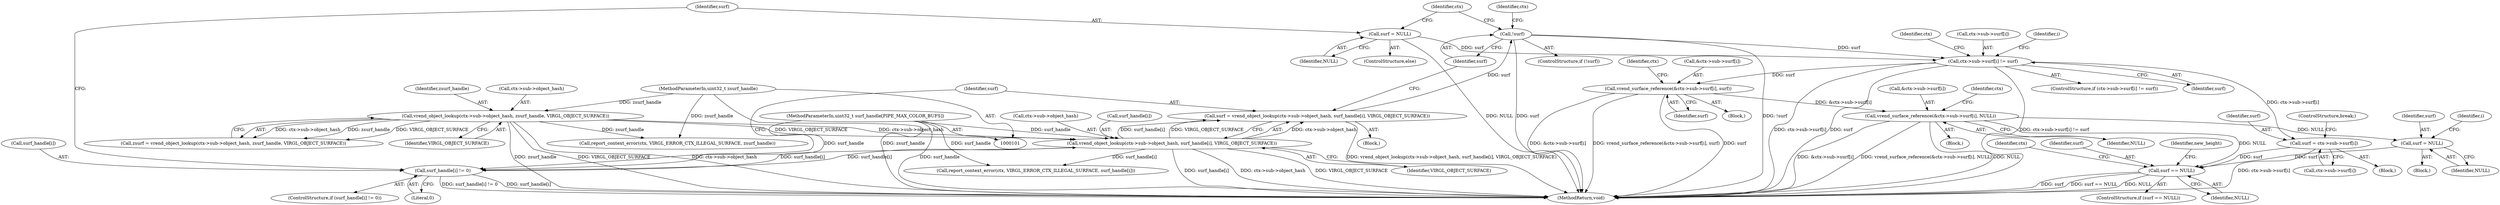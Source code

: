 digraph "0_virglrenderer_48f67f60967f963b698ec8df57ec6912a43d6282_0@pointer" {
"1000239" [label="(Call,ctx->sub->surf[i] != surf)"];
"1000224" [label="(Call,!surf)"];
"1000211" [label="(Call,surf = vrend_object_lookup(ctx->sub->object_hash, surf_handle[i], VIRGL_OBJECT_SURFACE))"];
"1000213" [label="(Call,vrend_object_lookup(ctx->sub->object_hash, surf_handle[i], VIRGL_OBJECT_SURFACE))"];
"1000133" [label="(Call,vrend_object_lookup(ctx->sub->object_hash, zsurf_handle, VIRGL_OBJECT_SURFACE))"];
"1000105" [label="(MethodParameterIn,uint32_t zsurf_handle)"];
"1000205" [label="(Call,surf_handle[i] != 0)"];
"1000104" [label="(MethodParameterIn,uint32_t surf_handle[PIPE_MAX_COLOR_BUFS])"];
"1000235" [label="(Call,surf = NULL)"];
"1000249" [label="(Call,vrend_surface_reference(&ctx->sub->surf[i], surf))"];
"1000285" [label="(Call,vrend_surface_reference(&ctx->sub->surf[i], NULL))"];
"1000367" [label="(Call,surf = NULL)"];
"1000404" [label="(Call,surf == NULL)"];
"1000393" [label="(Call,surf = ctx->sub->surf[i])"];
"1000210" [label="(Block,)"];
"1000285" [label="(Call,vrend_surface_reference(&ctx->sub->surf[i], NULL))"];
"1000224" [label="(Call,!surf)"];
"1000284" [label="(Block,)"];
"1000402" [label="(ControlStructure,break;)"];
"1000105" [label="(MethodParameterIn,uint32_t zsurf_handle)"];
"1000249" [label="(Call,vrend_surface_reference(&ctx->sub->surf[i], surf))"];
"1000131" [label="(Call,zsurf = vrend_object_lookup(ctx->sub->object_hash, zsurf_handle, VIRGL_OBJECT_SURFACE))"];
"1000237" [label="(Identifier,NULL)"];
"1000228" [label="(Identifier,ctx)"];
"1000222" [label="(Identifier,VIRGL_OBJECT_SURFACE)"];
"1000225" [label="(Identifier,surf)"];
"1000223" [label="(ControlStructure,if (!surf))"];
"1000213" [label="(Call,vrend_object_lookup(ctx->sub->object_hash, surf_handle[i], VIRGL_OBJECT_SURFACE))"];
"1000409" [label="(Identifier,ctx)"];
"1000406" [label="(Identifier,NULL)"];
"1000227" [label="(Call,report_context_error(ctx, VIRGL_ERROR_CTX_ILLEGAL_SURFACE, surf_handle[i]))"];
"1000392" [label="(Block,)"];
"1000394" [label="(Identifier,surf)"];
"1000206" [label="(Call,surf_handle[i])"];
"1000393" [label="(Call,surf = ctx->sub->surf[i])"];
"1000296" [label="(Identifier,ctx)"];
"1000403" [label="(ControlStructure,if (surf == NULL))"];
"1000204" [label="(ControlStructure,if (surf_handle[i] != 0))"];
"1000258" [label="(Identifier,surf)"];
"1000134" [label="(Call,ctx->sub->object_hash)"];
"1000140" [label="(Identifier,VIRGL_OBJECT_SURFACE)"];
"1000286" [label="(Call,&ctx->sub->surf[i])"];
"1000205" [label="(Call,surf_handle[i] != 0)"];
"1000372" [label="(Identifier,i)"];
"1000202" [label="(Identifier,i)"];
"1000214" [label="(Call,ctx->sub->object_hash)"];
"1000219" [label="(Call,surf_handle[i])"];
"1000248" [label="(Block,)"];
"1000133" [label="(Call,vrend_object_lookup(ctx->sub->object_hash, zsurf_handle, VIRGL_OBJECT_SURFACE))"];
"1000235" [label="(Call,surf = NULL)"];
"1000260" [label="(Identifier,ctx)"];
"1000405" [label="(Identifier,surf)"];
"1000209" [label="(Literal,0)"];
"1000243" [label="(Identifier,ctx)"];
"1000366" [label="(Block,)"];
"1000414" [label="(Identifier,new_height)"];
"1000145" [label="(Call,report_context_error(ctx, VIRGL_ERROR_CTX_ILLEGAL_SURFACE, zsurf_handle))"];
"1000395" [label="(Call,ctx->sub->surf[i])"];
"1000254" [label="(Identifier,ctx)"];
"1000211" [label="(Call,surf = vrend_object_lookup(ctx->sub->object_hash, surf_handle[i], VIRGL_OBJECT_SURFACE))"];
"1000367" [label="(Call,surf = NULL)"];
"1000238" [label="(ControlStructure,if (ctx->sub->surf[i] != surf))"];
"1000240" [label="(Call,ctx->sub->surf[i])"];
"1000247" [label="(Identifier,surf)"];
"1000212" [label="(Identifier,surf)"];
"1000234" [label="(ControlStructure,else)"];
"1000104" [label="(MethodParameterIn,uint32_t surf_handle[PIPE_MAX_COLOR_BUFS])"];
"1000236" [label="(Identifier,surf)"];
"1000369" [label="(Identifier,NULL)"];
"1000530" [label="(MethodReturn,void)"];
"1000139" [label="(Identifier,zsurf_handle)"];
"1000294" [label="(Identifier,NULL)"];
"1000368" [label="(Identifier,surf)"];
"1000239" [label="(Call,ctx->sub->surf[i] != surf)"];
"1000250" [label="(Call,&ctx->sub->surf[i])"];
"1000404" [label="(Call,surf == NULL)"];
"1000239" -> "1000238"  [label="AST: "];
"1000239" -> "1000247"  [label="CFG: "];
"1000240" -> "1000239"  [label="AST: "];
"1000247" -> "1000239"  [label="AST: "];
"1000254" -> "1000239"  [label="CFG: "];
"1000202" -> "1000239"  [label="CFG: "];
"1000239" -> "1000530"  [label="DDG: ctx->sub->surf[i] != surf"];
"1000239" -> "1000530"  [label="DDG: ctx->sub->surf[i]"];
"1000239" -> "1000530"  [label="DDG: surf"];
"1000224" -> "1000239"  [label="DDG: surf"];
"1000235" -> "1000239"  [label="DDG: surf"];
"1000239" -> "1000249"  [label="DDG: surf"];
"1000239" -> "1000393"  [label="DDG: ctx->sub->surf[i]"];
"1000224" -> "1000223"  [label="AST: "];
"1000224" -> "1000225"  [label="CFG: "];
"1000225" -> "1000224"  [label="AST: "];
"1000228" -> "1000224"  [label="CFG: "];
"1000243" -> "1000224"  [label="CFG: "];
"1000224" -> "1000530"  [label="DDG: surf"];
"1000224" -> "1000530"  [label="DDG: !surf"];
"1000211" -> "1000224"  [label="DDG: surf"];
"1000211" -> "1000210"  [label="AST: "];
"1000211" -> "1000213"  [label="CFG: "];
"1000212" -> "1000211"  [label="AST: "];
"1000213" -> "1000211"  [label="AST: "];
"1000225" -> "1000211"  [label="CFG: "];
"1000211" -> "1000530"  [label="DDG: vrend_object_lookup(ctx->sub->object_hash, surf_handle[i], VIRGL_OBJECT_SURFACE)"];
"1000213" -> "1000211"  [label="DDG: ctx->sub->object_hash"];
"1000213" -> "1000211"  [label="DDG: surf_handle[i]"];
"1000213" -> "1000211"  [label="DDG: VIRGL_OBJECT_SURFACE"];
"1000213" -> "1000222"  [label="CFG: "];
"1000214" -> "1000213"  [label="AST: "];
"1000219" -> "1000213"  [label="AST: "];
"1000222" -> "1000213"  [label="AST: "];
"1000213" -> "1000530"  [label="DDG: surf_handle[i]"];
"1000213" -> "1000530"  [label="DDG: ctx->sub->object_hash"];
"1000213" -> "1000530"  [label="DDG: VIRGL_OBJECT_SURFACE"];
"1000213" -> "1000205"  [label="DDG: surf_handle[i]"];
"1000133" -> "1000213"  [label="DDG: ctx->sub->object_hash"];
"1000133" -> "1000213"  [label="DDG: VIRGL_OBJECT_SURFACE"];
"1000205" -> "1000213"  [label="DDG: surf_handle[i]"];
"1000104" -> "1000213"  [label="DDG: surf_handle"];
"1000213" -> "1000227"  [label="DDG: surf_handle[i]"];
"1000133" -> "1000131"  [label="AST: "];
"1000133" -> "1000140"  [label="CFG: "];
"1000134" -> "1000133"  [label="AST: "];
"1000139" -> "1000133"  [label="AST: "];
"1000140" -> "1000133"  [label="AST: "];
"1000131" -> "1000133"  [label="CFG: "];
"1000133" -> "1000530"  [label="DDG: zsurf_handle"];
"1000133" -> "1000530"  [label="DDG: VIRGL_OBJECT_SURFACE"];
"1000133" -> "1000530"  [label="DDG: ctx->sub->object_hash"];
"1000133" -> "1000131"  [label="DDG: ctx->sub->object_hash"];
"1000133" -> "1000131"  [label="DDG: zsurf_handle"];
"1000133" -> "1000131"  [label="DDG: VIRGL_OBJECT_SURFACE"];
"1000105" -> "1000133"  [label="DDG: zsurf_handle"];
"1000133" -> "1000145"  [label="DDG: zsurf_handle"];
"1000105" -> "1000101"  [label="AST: "];
"1000105" -> "1000530"  [label="DDG: zsurf_handle"];
"1000105" -> "1000145"  [label="DDG: zsurf_handle"];
"1000205" -> "1000204"  [label="AST: "];
"1000205" -> "1000209"  [label="CFG: "];
"1000206" -> "1000205"  [label="AST: "];
"1000209" -> "1000205"  [label="AST: "];
"1000212" -> "1000205"  [label="CFG: "];
"1000236" -> "1000205"  [label="CFG: "];
"1000205" -> "1000530"  [label="DDG: surf_handle[i]"];
"1000205" -> "1000530"  [label="DDG: surf_handle[i] != 0"];
"1000104" -> "1000205"  [label="DDG: surf_handle"];
"1000104" -> "1000101"  [label="AST: "];
"1000104" -> "1000530"  [label="DDG: surf_handle"];
"1000104" -> "1000227"  [label="DDG: surf_handle"];
"1000235" -> "1000234"  [label="AST: "];
"1000235" -> "1000237"  [label="CFG: "];
"1000236" -> "1000235"  [label="AST: "];
"1000237" -> "1000235"  [label="AST: "];
"1000243" -> "1000235"  [label="CFG: "];
"1000235" -> "1000530"  [label="DDG: NULL"];
"1000249" -> "1000248"  [label="AST: "];
"1000249" -> "1000258"  [label="CFG: "];
"1000250" -> "1000249"  [label="AST: "];
"1000258" -> "1000249"  [label="AST: "];
"1000260" -> "1000249"  [label="CFG: "];
"1000249" -> "1000530"  [label="DDG: surf"];
"1000249" -> "1000530"  [label="DDG: &ctx->sub->surf[i]"];
"1000249" -> "1000530"  [label="DDG: vrend_surface_reference(&ctx->sub->surf[i], surf)"];
"1000249" -> "1000285"  [label="DDG: &ctx->sub->surf[i]"];
"1000285" -> "1000284"  [label="AST: "];
"1000285" -> "1000294"  [label="CFG: "];
"1000286" -> "1000285"  [label="AST: "];
"1000294" -> "1000285"  [label="AST: "];
"1000296" -> "1000285"  [label="CFG: "];
"1000285" -> "1000530"  [label="DDG: &ctx->sub->surf[i]"];
"1000285" -> "1000530"  [label="DDG: vrend_surface_reference(&ctx->sub->surf[i], NULL)"];
"1000285" -> "1000530"  [label="DDG: NULL"];
"1000285" -> "1000367"  [label="DDG: NULL"];
"1000285" -> "1000404"  [label="DDG: NULL"];
"1000367" -> "1000366"  [label="AST: "];
"1000367" -> "1000369"  [label="CFG: "];
"1000368" -> "1000367"  [label="AST: "];
"1000369" -> "1000367"  [label="AST: "];
"1000372" -> "1000367"  [label="CFG: "];
"1000367" -> "1000404"  [label="DDG: surf"];
"1000404" -> "1000403"  [label="AST: "];
"1000404" -> "1000406"  [label="CFG: "];
"1000405" -> "1000404"  [label="AST: "];
"1000406" -> "1000404"  [label="AST: "];
"1000409" -> "1000404"  [label="CFG: "];
"1000414" -> "1000404"  [label="CFG: "];
"1000404" -> "1000530"  [label="DDG: surf"];
"1000404" -> "1000530"  [label="DDG: surf == NULL"];
"1000404" -> "1000530"  [label="DDG: NULL"];
"1000393" -> "1000404"  [label="DDG: surf"];
"1000393" -> "1000392"  [label="AST: "];
"1000393" -> "1000395"  [label="CFG: "];
"1000394" -> "1000393"  [label="AST: "];
"1000395" -> "1000393"  [label="AST: "];
"1000402" -> "1000393"  [label="CFG: "];
"1000393" -> "1000530"  [label="DDG: ctx->sub->surf[i]"];
}
